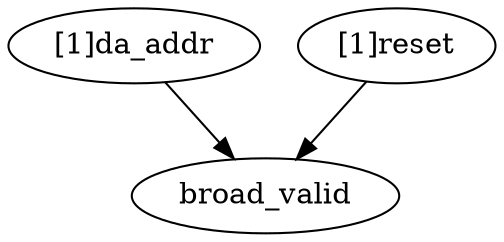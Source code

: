 strict digraph "" {
	"[1]da_addr"	 [complexity=3,
		importance=0.274509853734,
		rank=0.091503284578];
	broad_valid	 [complexity=0,
		importance=0.156862682833,
		rank=0.0];
	"[1]da_addr" -> broad_valid;
	"[1]reset"	 [complexity=1,
		importance=0.431372536567,
		rank=0.431372536567];
	"[1]reset" -> broad_valid;
}
